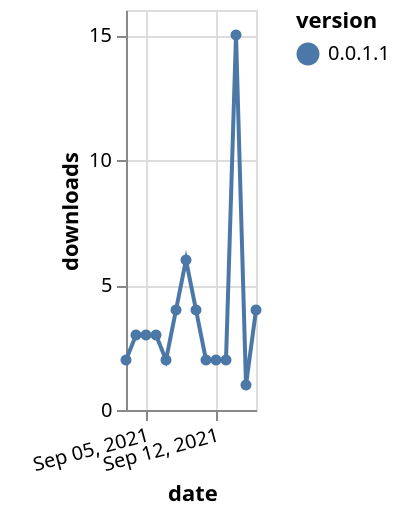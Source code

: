 {"$schema": "https://vega.github.io/schema/vega-lite/v5.json", "description": "A simple bar chart with embedded data.", "data": {"values": [{"date": "2021-09-03", "total": 3809, "delta": 2, "version": "0.0.1.1"}, {"date": "2021-09-04", "total": 3812, "delta": 3, "version": "0.0.1.1"}, {"date": "2021-09-05", "total": 3815, "delta": 3, "version": "0.0.1.1"}, {"date": "2021-09-06", "total": 3818, "delta": 3, "version": "0.0.1.1"}, {"date": "2021-09-07", "total": 3820, "delta": 2, "version": "0.0.1.1"}, {"date": "2021-09-08", "total": 3824, "delta": 4, "version": "0.0.1.1"}, {"date": "2021-09-09", "total": 3830, "delta": 6, "version": "0.0.1.1"}, {"date": "2021-09-10", "total": 3834, "delta": 4, "version": "0.0.1.1"}, {"date": "2021-09-11", "total": 3836, "delta": 2, "version": "0.0.1.1"}, {"date": "2021-09-12", "total": 3838, "delta": 2, "version": "0.0.1.1"}, {"date": "2021-09-13", "total": 3840, "delta": 2, "version": "0.0.1.1"}, {"date": "2021-09-14", "total": 3855, "delta": 15, "version": "0.0.1.1"}, {"date": "2021-09-15", "total": 3856, "delta": 1, "version": "0.0.1.1"}, {"date": "2021-09-16", "total": 3860, "delta": 4, "version": "0.0.1.1"}]}, "width": "container", "mark": {"type": "line", "point": {"filled": true}}, "encoding": {"x": {"field": "date", "type": "temporal", "timeUnit": "yearmonthdate", "title": "date", "axis": {"labelAngle": -15}}, "y": {"field": "delta", "type": "quantitative", "title": "downloads"}, "color": {"field": "version", "type": "nominal"}, "tooltip": {"field": "delta"}}}
